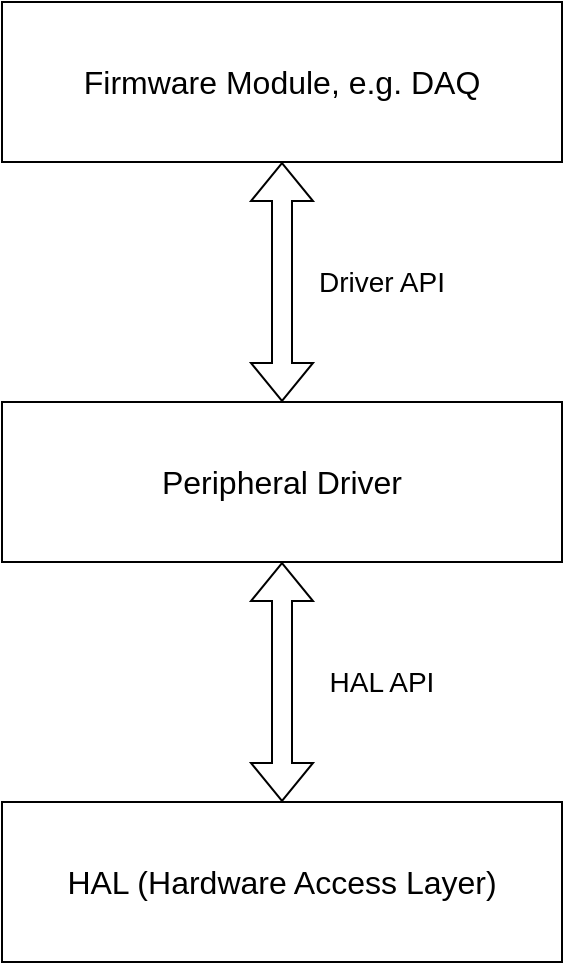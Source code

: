 <mxfile version="22.1.20" type="github">
  <diagram name="Page-1" id="Vgqh4QKkc0U2NpkyDIi0">
    <mxGraphModel dx="1218" dy="745" grid="1" gridSize="10" guides="1" tooltips="1" connect="1" arrows="1" fold="1" page="1" pageScale="1" pageWidth="850" pageHeight="1100" math="0" shadow="0">
      <root>
        <mxCell id="0" />
        <mxCell id="1" parent="0" />
        <mxCell id="frdX5cW2FU3e-couroTw-1" value="" style="rounded=0;whiteSpace=wrap;html=1;" parent="1" vertex="1">
          <mxGeometry x="80" y="200" width="280" height="80" as="geometry" />
        </mxCell>
        <mxCell id="frdX5cW2FU3e-couroTw-2" value="Firmware Module, e.g. DAQ" style="text;html=1;strokeColor=none;fillColor=none;align=center;verticalAlign=middle;whiteSpace=wrap;rounded=0;fontSize=16;" parent="1" vertex="1">
          <mxGeometry x="80" y="200" width="280" height="80" as="geometry" />
        </mxCell>
        <mxCell id="frdX5cW2FU3e-couroTw-3" value="" style="rounded=0;whiteSpace=wrap;html=1;" parent="1" vertex="1">
          <mxGeometry x="80" y="400" width="280" height="80" as="geometry" />
        </mxCell>
        <mxCell id="frdX5cW2FU3e-couroTw-4" value="" style="rounded=0;whiteSpace=wrap;html=1;" parent="1" vertex="1">
          <mxGeometry x="80" y="600" width="280" height="80" as="geometry" />
        </mxCell>
        <mxCell id="frdX5cW2FU3e-couroTw-5" value="Peripheral Driver" style="text;html=1;strokeColor=none;fillColor=none;align=center;verticalAlign=middle;whiteSpace=wrap;rounded=0;fontSize=16;" parent="1" vertex="1">
          <mxGeometry x="80" y="400" width="280" height="80" as="geometry" />
        </mxCell>
        <mxCell id="frdX5cW2FU3e-couroTw-6" value="HAL (Hardware Access Layer)" style="text;html=1;strokeColor=none;fillColor=none;align=center;verticalAlign=middle;whiteSpace=wrap;rounded=0;fontSize=16;" parent="1" vertex="1">
          <mxGeometry x="80" y="600" width="280" height="80" as="geometry" />
        </mxCell>
        <mxCell id="frdX5cW2FU3e-couroTw-8" value="" style="shape=flexArrow;endArrow=classic;startArrow=classic;html=1;rounded=0;exitX=0.5;exitY=0;exitDx=0;exitDy=0;entryX=0.5;entryY=1;entryDx=0;entryDy=0;" parent="1" source="frdX5cW2FU3e-couroTw-5" target="frdX5cW2FU3e-couroTw-2" edge="1">
          <mxGeometry width="100" height="100" relative="1" as="geometry">
            <mxPoint x="370" y="510" as="sourcePoint" />
            <mxPoint x="460" y="340" as="targetPoint" />
          </mxGeometry>
        </mxCell>
        <mxCell id="frdX5cW2FU3e-couroTw-9" value="" style="shape=flexArrow;endArrow=classic;startArrow=classic;html=1;rounded=0;exitX=0.5;exitY=0;exitDx=0;exitDy=0;entryX=0.5;entryY=1;entryDx=0;entryDy=0;" parent="1" source="frdX5cW2FU3e-couroTw-6" target="frdX5cW2FU3e-couroTw-5" edge="1">
          <mxGeometry width="100" height="100" relative="1" as="geometry">
            <mxPoint x="360" y="480" as="sourcePoint" />
            <mxPoint x="460" y="380" as="targetPoint" />
          </mxGeometry>
        </mxCell>
        <mxCell id="frdX5cW2FU3e-couroTw-11" value="Driver API" style="text;html=1;strokeColor=none;fillColor=none;align=center;verticalAlign=middle;whiteSpace=wrap;rounded=0;fontSize=14;" parent="1" vertex="1">
          <mxGeometry x="230" y="320" width="80" height="40" as="geometry" />
        </mxCell>
        <mxCell id="frdX5cW2FU3e-couroTw-12" value="HAL API" style="text;html=1;strokeColor=none;fillColor=none;align=center;verticalAlign=middle;whiteSpace=wrap;rounded=0;fontSize=14;" parent="1" vertex="1">
          <mxGeometry x="240" y="520" width="60" height="40" as="geometry" />
        </mxCell>
      </root>
    </mxGraphModel>
  </diagram>
</mxfile>
